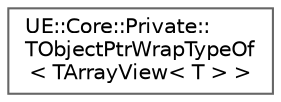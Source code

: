 digraph "Graphical Class Hierarchy"
{
 // INTERACTIVE_SVG=YES
 // LATEX_PDF_SIZE
  bgcolor="transparent";
  edge [fontname=Helvetica,fontsize=10,labelfontname=Helvetica,labelfontsize=10];
  node [fontname=Helvetica,fontsize=10,shape=box,height=0.2,width=0.4];
  rankdir="LR";
  Node0 [id="Node000000",label="UE::Core::Private::\lTObjectPtrWrapTypeOf\l\< TArrayView\< T \> \>",height=0.2,width=0.4,color="grey40", fillcolor="white", style="filled",URL="$d6/dec/structUE_1_1Core_1_1Private_1_1TObjectPtrWrapTypeOf_3_01TArrayView_3_01T_01_4_01_4.html",tooltip=" "];
}
